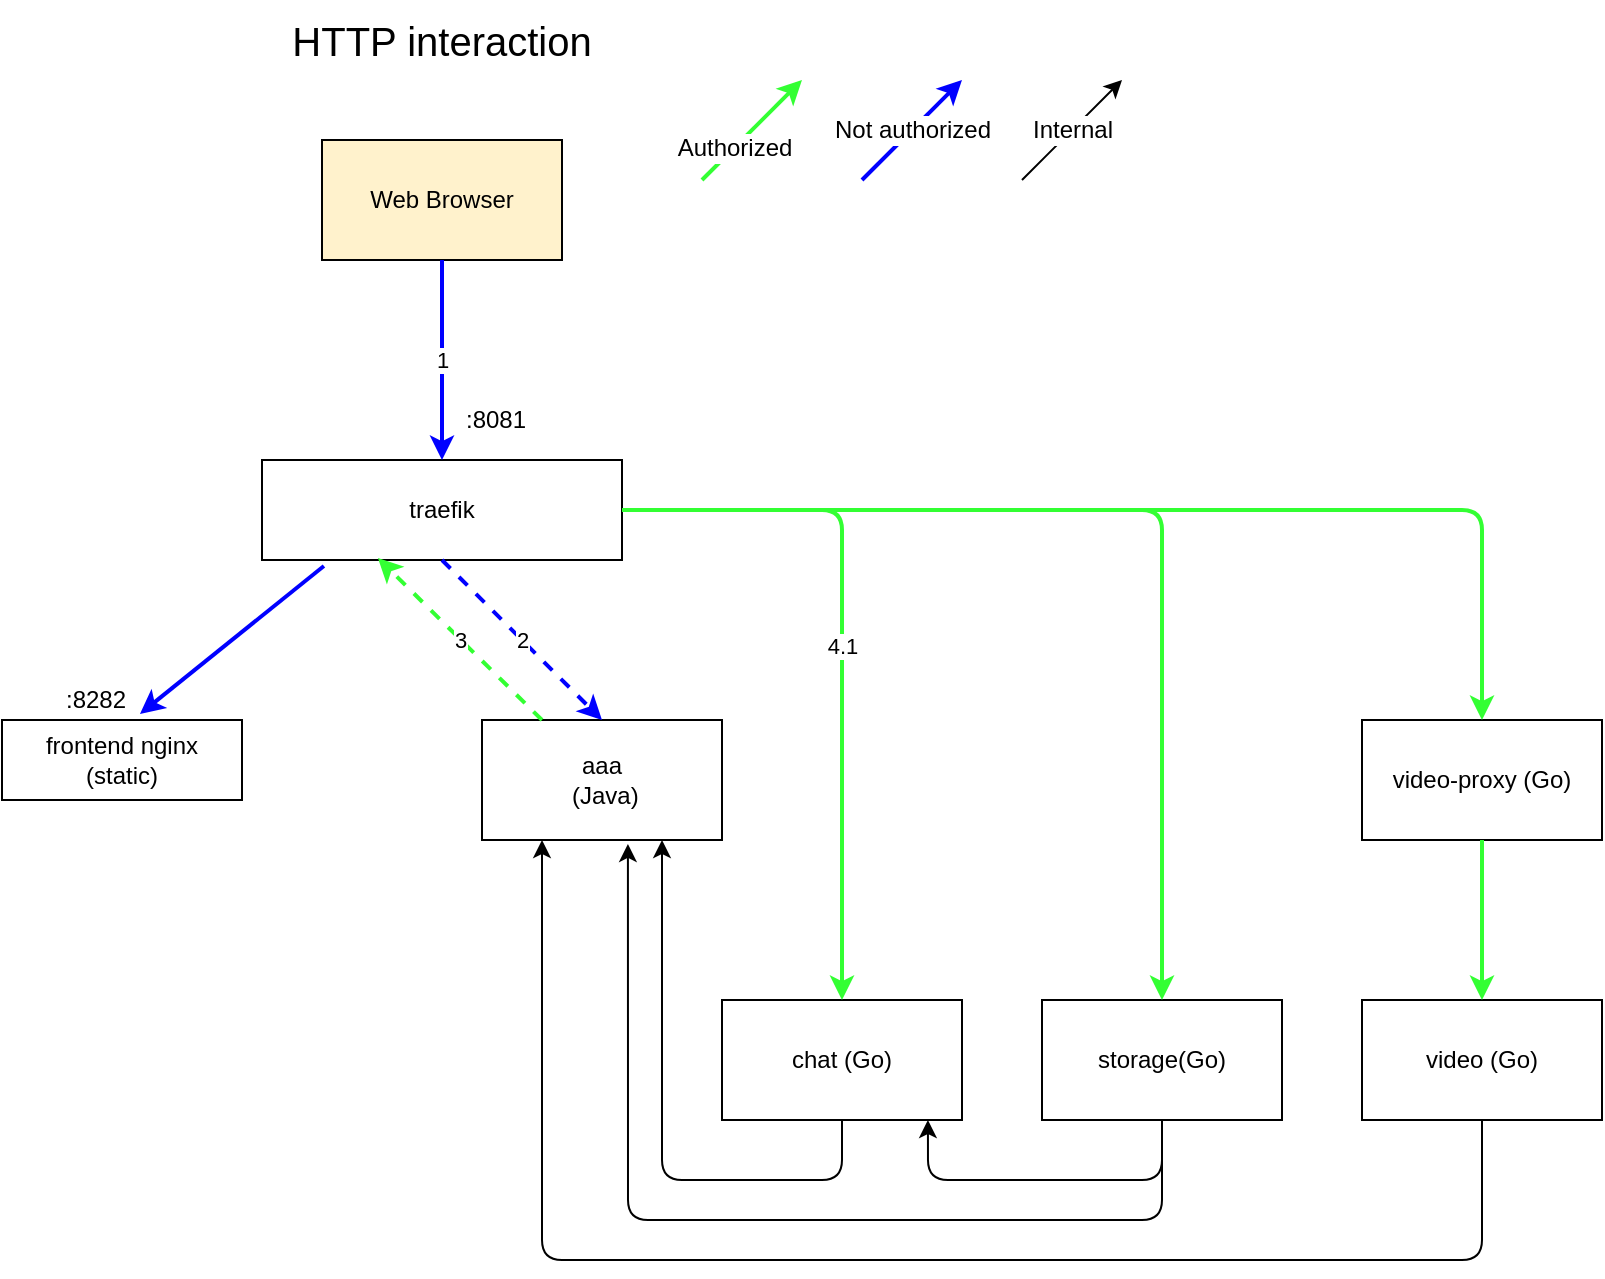 <mxfile version="14.9.3" type="device"><diagram id="hfaFWcf3ZpBwRVnP8rDJ" name="Page-1"><mxGraphModel dx="1422" dy="671" grid="1" gridSize="10" guides="1" tooltips="1" connect="1" arrows="1" fold="1" page="1" pageScale="1" pageWidth="827" pageHeight="1169" math="0" shadow="0"><root><mxCell id="0"/><mxCell id="1" parent="0"/><mxCell id="EeRlNoye4MzsQ-oPWJcd-1" value="Web Browser" style="rounded=0;whiteSpace=wrap;html=1;fillColor=#FFF2CC;" parent="1" vertex="1"><mxGeometry x="240" y="150" width="120" height="60" as="geometry"/></mxCell><mxCell id="EeRlNoye4MzsQ-oPWJcd-3" value="&lt;div&gt;aaa&lt;/div&gt;&amp;nbsp;(Java)" style="rounded=0;whiteSpace=wrap;html=1;fillColor=#FFFFFF;" parent="1" vertex="1"><mxGeometry x="320" y="440" width="120" height="60" as="geometry"/></mxCell><mxCell id="EeRlNoye4MzsQ-oPWJcd-4" value="&lt;div&gt;chat (Go)&lt;/div&gt;" style="rounded=0;whiteSpace=wrap;html=1;fillColor=#FFFFFF;" parent="1" vertex="1"><mxGeometry x="440" y="580" width="120" height="60" as="geometry"/></mxCell><mxCell id="EeRlNoye4MzsQ-oPWJcd-6" value="&lt;div&gt;traefik&lt;/div&gt;" style="rounded=0;whiteSpace=wrap;html=1;fillColor=#FFFFFF;" parent="1" vertex="1"><mxGeometry x="210" y="310" width="180" height="50" as="geometry"/></mxCell><mxCell id="EeRlNoye4MzsQ-oPWJcd-10" value=":8282" style="text;html=1;resizable=0;points=[];autosize=1;align=left;verticalAlign=top;spacingTop=-4;" parent="1" vertex="1"><mxGeometry x="110" y="420" width="50" height="20" as="geometry"/></mxCell><mxCell id="EeRlNoye4MzsQ-oPWJcd-12" value="3" style="endArrow=classic;html=1;exitX=0.25;exitY=0;exitDx=0;exitDy=0;strokeColor=#33FF33;strokeWidth=2;entryX=0.322;entryY=0.98;entryDx=0;entryDy=0;entryPerimeter=0;fillColor=#d5e8d4;dashed=1;" parent="1" source="EeRlNoye4MzsQ-oPWJcd-3" target="EeRlNoye4MzsQ-oPWJcd-6" edge="1"><mxGeometry width="50" height="50" relative="1" as="geometry"><mxPoint x="240" y="470" as="sourcePoint"/><mxPoint x="190" y="510" as="targetPoint"/></mxGeometry></mxCell><mxCell id="EeRlNoye4MzsQ-oPWJcd-13" value="2" style="endArrow=classic;html=1;entryX=0.5;entryY=0;entryDx=0;entryDy=0;strokeWidth=2;strokeColor=#0000FF;dashed=1;" parent="1" target="EeRlNoye4MzsQ-oPWJcd-3" edge="1"><mxGeometry width="50" height="50" relative="1" as="geometry"><mxPoint x="300" y="360" as="sourcePoint"/><mxPoint x="170" y="720" as="targetPoint"/></mxGeometry></mxCell><mxCell id="EeRlNoye4MzsQ-oPWJcd-18" value="4.1" style="endArrow=classic;html=1;strokeColor=#33FF33;strokeWidth=2;exitX=1;exitY=0.5;exitDx=0;exitDy=0;entryX=0.5;entryY=0;entryDx=0;entryDy=0;" parent="1" source="EeRlNoye4MzsQ-oPWJcd-6" target="EeRlNoye4MzsQ-oPWJcd-4" edge="1"><mxGeometry width="50" height="50" relative="1" as="geometry"><mxPoint x="110" y="770" as="sourcePoint"/><mxPoint x="460" y="335" as="targetPoint"/><Array as="points"><mxPoint x="500" y="335"/></Array></mxGeometry></mxCell><mxCell id="EeRlNoye4MzsQ-oPWJcd-23" value="" style="endArrow=classic;html=1;strokeColor=#33FF33;strokeWidth=2;fontColor=#000000;" parent="1" edge="1"><mxGeometry width="50" height="50" relative="1" as="geometry"><mxPoint x="430" y="170" as="sourcePoint"/><mxPoint x="480" y="120" as="targetPoint"/></mxGeometry></mxCell><mxCell id="EeRlNoye4MzsQ-oPWJcd-24" value="&lt;div&gt;Authorized&lt;/div&gt;" style="text;html=1;resizable=0;points=[];align=center;verticalAlign=middle;labelBackgroundColor=#ffffff;fontColor=#000000;" parent="EeRlNoye4MzsQ-oPWJcd-23" vertex="1" connectable="0"><mxGeometry x="-0.36" relative="1" as="geometry"><mxPoint as="offset"/></mxGeometry></mxCell><mxCell id="EeRlNoye4MzsQ-oPWJcd-25" value="Not authorized" style="endArrow=classic;html=1;strokeColor=#0000FF;strokeWidth=2;fontColor=#000000;fontSize=12;" parent="1" edge="1"><mxGeometry width="50" height="50" relative="1" as="geometry"><mxPoint x="510" y="170" as="sourcePoint"/><mxPoint x="560" y="120" as="targetPoint"/></mxGeometry></mxCell><mxCell id="vcQgQTusyHW_YfCnhBa--1" value="&lt;div&gt;frontend nginx&lt;/div&gt;&lt;div&gt;(static)&lt;br&gt;&lt;/div&gt;" style="rounded=0;whiteSpace=wrap;html=1;fillColor=#FFFFFF;" parent="1" vertex="1"><mxGeometry x="80" y="440" width="120" height="40" as="geometry"/></mxCell><mxCell id="vcQgQTusyHW_YfCnhBa--2" value="1" style="edgeStyle=orthogonalEdgeStyle;rounded=0;orthogonalLoop=1;jettySize=auto;html=1;exitX=0.5;exitY=1;exitDx=0;exitDy=0;strokeWidth=2;strokeColor=#0000FF;entryX=0.5;entryY=0;entryDx=0;entryDy=0;" parent="1" source="EeRlNoye4MzsQ-oPWJcd-1" target="EeRlNoye4MzsQ-oPWJcd-6" edge="1"><mxGeometry relative="1" as="geometry"><mxPoint x="299.5" y="290" as="targetPoint"/><Array as="points"/><mxPoint x="299.5" y="210" as="sourcePoint"/></mxGeometry></mxCell><mxCell id="vcQgQTusyHW_YfCnhBa--3" value="&lt;div&gt;:8081&lt;/div&gt;" style="text;html=1;resizable=0;points=[];autosize=1;align=left;verticalAlign=top;spacingTop=-4;" parent="1" vertex="1"><mxGeometry x="310" y="280" width="50" height="20" as="geometry"/></mxCell><mxCell id="DcinpYruqwlafFvIQGL7-3" value="" style="endArrow=classic;html=1;strokeColor=#0000FF;strokeWidth=2;fontColor=#000000;fontSize=12;exitX=0.172;exitY=1.06;exitDx=0;exitDy=0;exitPerimeter=0;entryX=0.575;entryY=-0.075;entryDx=0;entryDy=0;entryPerimeter=0;" parent="1" source="EeRlNoye4MzsQ-oPWJcd-6" target="vcQgQTusyHW_YfCnhBa--1" edge="1"><mxGeometry x="1" y="50" width="50" height="50" relative="1" as="geometry"><mxPoint x="80" y="300" as="sourcePoint"/><mxPoint x="130" y="250" as="targetPoint"/><mxPoint x="5" y="-4" as="offset"/></mxGeometry></mxCell><mxCell id="MkmWqPjC_KafJBsdhFGI-1" value="&lt;div&gt;storage(Go)&lt;/div&gt;" style="rounded=0;whiteSpace=wrap;html=1;fillColor=#FFFFFF;" vertex="1" parent="1"><mxGeometry x="600" y="580" width="120" height="60" as="geometry"/></mxCell><mxCell id="MkmWqPjC_KafJBsdhFGI-2" value="&lt;div&gt;video (Go)&lt;/div&gt;" style="rounded=0;whiteSpace=wrap;html=1;fillColor=#FFFFFF;" vertex="1" parent="1"><mxGeometry x="760" y="580" width="120" height="60" as="geometry"/></mxCell><mxCell id="MkmWqPjC_KafJBsdhFGI-3" value="&lt;div&gt;video-proxy (Go)&lt;/div&gt;" style="rounded=0;whiteSpace=wrap;html=1;fillColor=#FFFFFF;" vertex="1" parent="1"><mxGeometry x="760" y="440" width="120" height="60" as="geometry"/></mxCell><mxCell id="MkmWqPjC_KafJBsdhFGI-4" value="" style="endArrow=classic;html=1;strokeColor=#33FF33;strokeWidth=2;exitX=1;exitY=0.5;exitDx=0;exitDy=0;entryX=0.5;entryY=0;entryDx=0;entryDy=0;" edge="1" parent="1" source="EeRlNoye4MzsQ-oPWJcd-6" target="MkmWqPjC_KafJBsdhFGI-1"><mxGeometry width="50" height="50" relative="1" as="geometry"><mxPoint x="550" y="330" as="sourcePoint"/><mxPoint x="660" y="575" as="targetPoint"/><Array as="points"><mxPoint x="660" y="335"/></Array></mxGeometry></mxCell><mxCell id="MkmWqPjC_KafJBsdhFGI-5" value="" style="endArrow=classic;html=1;strokeColor=#33FF33;strokeWidth=2;exitX=1;exitY=0.5;exitDx=0;exitDy=0;entryX=0.5;entryY=0;entryDx=0;entryDy=0;" edge="1" parent="1" source="EeRlNoye4MzsQ-oPWJcd-6" target="MkmWqPjC_KafJBsdhFGI-3"><mxGeometry width="50" height="50" relative="1" as="geometry"><mxPoint x="550" y="335" as="sourcePoint"/><mxPoint x="820" y="580" as="targetPoint"/><Array as="points"><mxPoint x="820" y="335"/></Array></mxGeometry></mxCell><mxCell id="MkmWqPjC_KafJBsdhFGI-6" value="" style="endArrow=classic;html=1;strokeColor=#33FF33;strokeWidth=2;exitX=0.5;exitY=1;exitDx=0;exitDy=0;entryX=0.5;entryY=0;entryDx=0;entryDy=0;" edge="1" parent="1" source="MkmWqPjC_KafJBsdhFGI-3" target="MkmWqPjC_KafJBsdhFGI-2"><mxGeometry width="50" height="50" relative="1" as="geometry"><mxPoint x="570" y="375" as="sourcePoint"/><mxPoint x="1000" y="480" as="targetPoint"/><Array as="points"/></mxGeometry></mxCell><mxCell id="MkmWqPjC_KafJBsdhFGI-7" value="" style="endArrow=classic;html=1;exitX=0.5;exitY=1;exitDx=0;exitDy=0;entryX=0.75;entryY=1;entryDx=0;entryDy=0;" edge="1" parent="1" source="EeRlNoye4MzsQ-oPWJcd-4" target="EeRlNoye4MzsQ-oPWJcd-3"><mxGeometry width="50" height="50" relative="1" as="geometry"><mxPoint x="510" y="760" as="sourcePoint"/><mxPoint x="560" y="710" as="targetPoint"/><Array as="points"><mxPoint x="500" y="670"/><mxPoint x="410" y="670"/></Array></mxGeometry></mxCell><mxCell id="MkmWqPjC_KafJBsdhFGI-8" value="" style="endArrow=classic;html=1;exitX=0.5;exitY=1;exitDx=0;exitDy=0;entryX=0.858;entryY=1;entryDx=0;entryDy=0;entryPerimeter=0;" edge="1" parent="1" source="MkmWqPjC_KafJBsdhFGI-1" target="EeRlNoye4MzsQ-oPWJcd-4"><mxGeometry width="50" height="50" relative="1" as="geometry"><mxPoint x="750" y="540" as="sourcePoint"/><mxPoint x="800" y="490" as="targetPoint"/><Array as="points"><mxPoint x="660" y="670"/><mxPoint x="543" y="670"/></Array></mxGeometry></mxCell><mxCell id="MkmWqPjC_KafJBsdhFGI-9" value="" style="endArrow=classic;html=1;exitX=0.5;exitY=1;exitDx=0;exitDy=0;entryX=0.608;entryY=1.033;entryDx=0;entryDy=0;entryPerimeter=0;" edge="1" parent="1" source="MkmWqPjC_KafJBsdhFGI-1" target="EeRlNoye4MzsQ-oPWJcd-3"><mxGeometry width="50" height="50" relative="1" as="geometry"><mxPoint x="750" y="540" as="sourcePoint"/><mxPoint x="800" y="490" as="targetPoint"/><Array as="points"><mxPoint x="660" y="690"/><mxPoint x="393" y="690"/></Array></mxGeometry></mxCell><mxCell id="MkmWqPjC_KafJBsdhFGI-10" value="" style="endArrow=classic;html=1;exitX=0.5;exitY=1;exitDx=0;exitDy=0;entryX=0.25;entryY=1;entryDx=0;entryDy=0;" edge="1" parent="1" source="MkmWqPjC_KafJBsdhFGI-2" target="EeRlNoye4MzsQ-oPWJcd-3"><mxGeometry width="50" height="50" relative="1" as="geometry"><mxPoint x="750" y="540" as="sourcePoint"/><mxPoint x="800" y="490" as="targetPoint"/><Array as="points"><mxPoint x="820" y="710"/><mxPoint x="350" y="710"/></Array></mxGeometry></mxCell><mxCell id="MkmWqPjC_KafJBsdhFGI-11" value="Internal" style="endArrow=classic;html=1;fontSize=12;" edge="1" parent="1"><mxGeometry width="50" height="50" relative="1" as="geometry"><mxPoint x="590" y="170" as="sourcePoint"/><mxPoint x="640" y="120" as="targetPoint"/><Array as="points"><mxPoint x="610" y="150"/></Array></mxGeometry></mxCell><mxCell id="MkmWqPjC_KafJBsdhFGI-12" value="HTTP interaction" style="text;html=1;strokeColor=none;fillColor=none;align=center;verticalAlign=middle;whiteSpace=wrap;rounded=0;fontSize=20;" vertex="1" parent="1"><mxGeometry x="200" y="80" width="200" height="40" as="geometry"/></mxCell></root></mxGraphModel></diagram></mxfile>